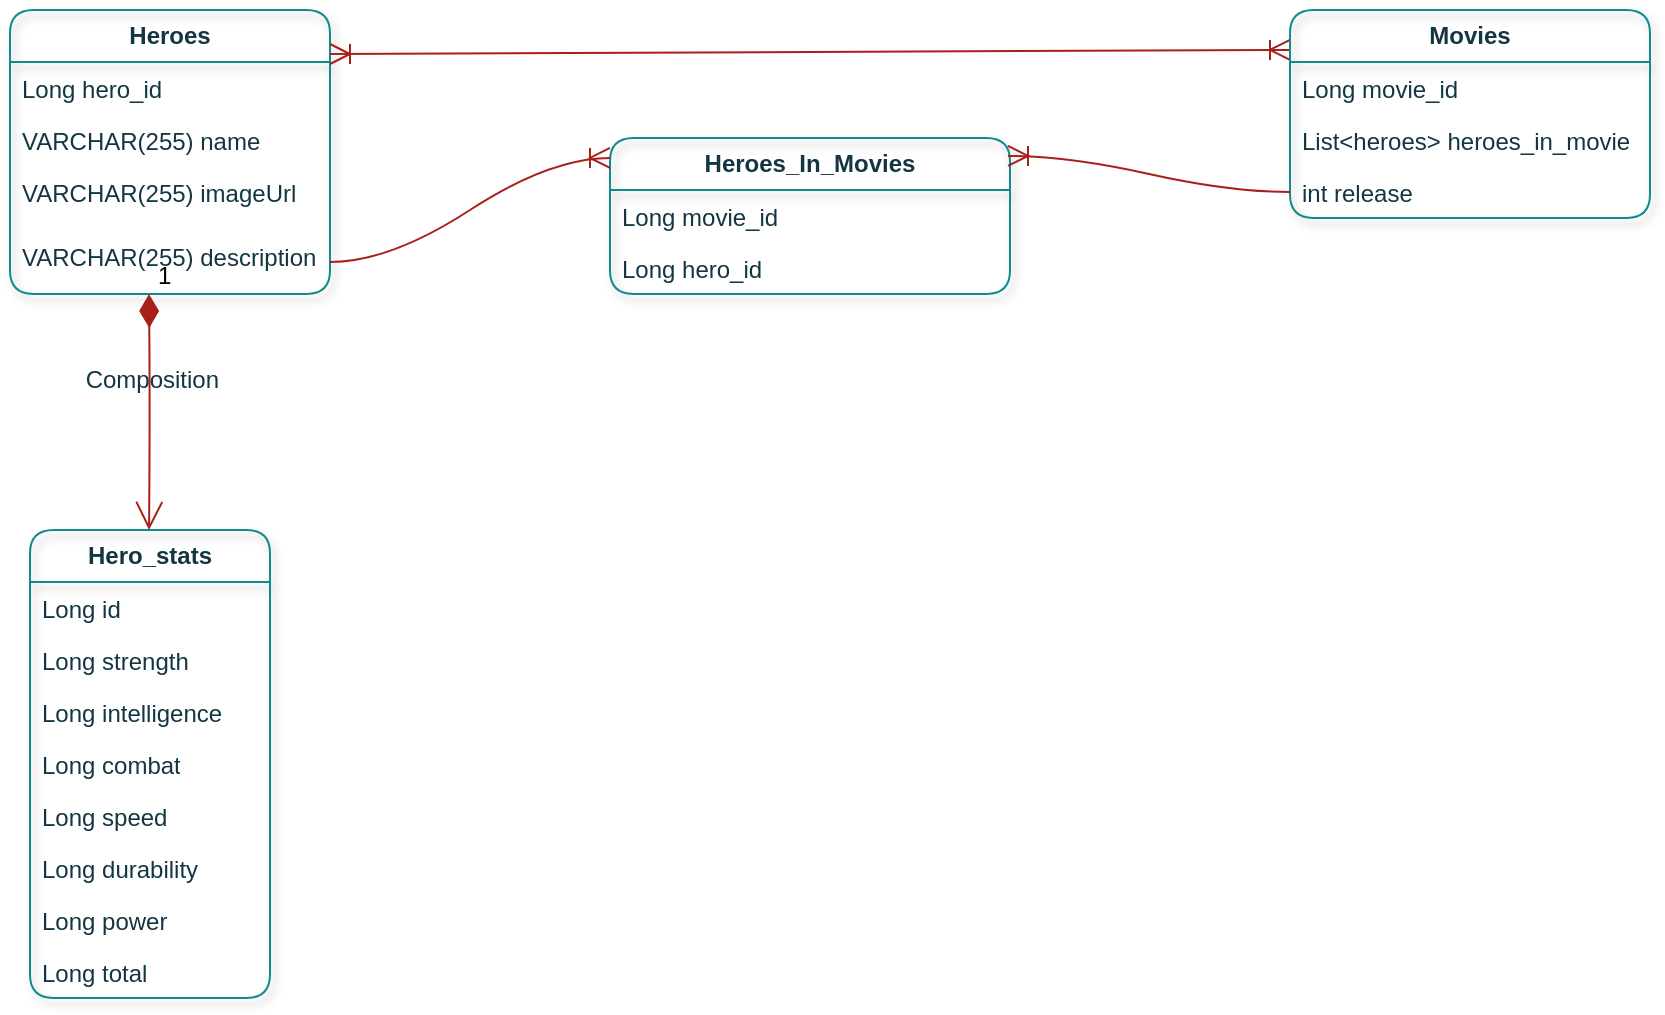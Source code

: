 <mxfile version="26.0.14">
  <diagram name="Page-1" id="GWwJeI0b-RRQrqDYT52z">
    <mxGraphModel dx="1834" dy="1188" grid="1" gridSize="10" guides="1" tooltips="1" connect="1" arrows="1" fold="1" page="0" pageScale="1" pageWidth="827" pageHeight="1169" math="0" shadow="0" adaptiveColors="auto">
      <root>
        <mxCell id="0" />
        <mxCell id="1" parent="0" />
        <mxCell id="VnYPEPrBsgzx5o1hpEIG-42" value="&lt;b&gt;Heroes_In_Movies&lt;/b&gt;" style="swimlane;fontStyle=0;childLayout=stackLayout;horizontal=1;startSize=26;fillColor=none;horizontalStack=0;resizeParent=1;resizeParentMax=0;resizeLast=0;collapsible=1;marginBottom=0;whiteSpace=wrap;html=1;labelBackgroundColor=none;strokeColor=#0F8B8D;fontColor=#143642;rounded=1;shadow=1;labelBorderColor=none;" vertex="1" parent="1">
          <mxGeometry x="-10" y="-236" width="200" height="78" as="geometry" />
        </mxCell>
        <mxCell id="VnYPEPrBsgzx5o1hpEIG-43" value="Long movie_id" style="text;strokeColor=none;fillColor=none;align=left;verticalAlign=top;spacingLeft=4;spacingRight=4;overflow=hidden;rotatable=0;points=[[0,0.5],[1,0.5]];portConstraint=eastwest;whiteSpace=wrap;html=1;labelBackgroundColor=none;fontColor=#143642;rounded=1;" vertex="1" parent="VnYPEPrBsgzx5o1hpEIG-42">
          <mxGeometry y="26" width="200" height="26" as="geometry" />
        </mxCell>
        <mxCell id="VnYPEPrBsgzx5o1hpEIG-46" value="Long hero_id" style="text;strokeColor=none;fillColor=none;align=left;verticalAlign=top;spacingLeft=4;spacingRight=4;overflow=hidden;rotatable=0;points=[[0,0.5],[1,0.5]];portConstraint=eastwest;whiteSpace=wrap;html=1;labelBackgroundColor=none;fontColor=#143642;rounded=1;" vertex="1" parent="VnYPEPrBsgzx5o1hpEIG-42">
          <mxGeometry y="52" width="200" height="26" as="geometry" />
        </mxCell>
        <mxCell id="VnYPEPrBsgzx5o1hpEIG-20" value="&lt;b&gt;Hero_stats&lt;/b&gt;" style="swimlane;fontStyle=0;childLayout=stackLayout;horizontal=1;startSize=26;fillColor=none;horizontalStack=0;resizeParent=1;resizeParentMax=0;resizeLast=0;collapsible=1;marginBottom=0;whiteSpace=wrap;html=1;labelBackgroundColor=none;strokeColor=#0F8B8D;fontColor=#143642;rounded=1;shadow=1;" vertex="1" parent="1">
          <mxGeometry x="-300" y="-40" width="120" height="234" as="geometry" />
        </mxCell>
        <mxCell id="VnYPEPrBsgzx5o1hpEIG-21" value="Long id" style="text;strokeColor=none;fillColor=none;align=left;verticalAlign=top;spacingLeft=4;spacingRight=4;overflow=hidden;rotatable=0;points=[[0,0.5],[1,0.5]];portConstraint=eastwest;whiteSpace=wrap;html=1;labelBackgroundColor=none;fontColor=#143642;rounded=1;" vertex="1" parent="VnYPEPrBsgzx5o1hpEIG-20">
          <mxGeometry y="26" width="120" height="26" as="geometry" />
        </mxCell>
        <mxCell id="VnYPEPrBsgzx5o1hpEIG-22" value="Long strength" style="text;strokeColor=none;fillColor=none;align=left;verticalAlign=top;spacingLeft=4;spacingRight=4;overflow=hidden;rotatable=0;points=[[0,0.5],[1,0.5]];portConstraint=eastwest;whiteSpace=wrap;html=1;labelBackgroundColor=none;fontColor=#143642;rounded=1;" vertex="1" parent="VnYPEPrBsgzx5o1hpEIG-20">
          <mxGeometry y="52" width="120" height="26" as="geometry" />
        </mxCell>
        <mxCell id="VnYPEPrBsgzx5o1hpEIG-24" value="Long intelligence" style="text;strokeColor=none;fillColor=none;align=left;verticalAlign=top;spacingLeft=4;spacingRight=4;overflow=hidden;rotatable=0;points=[[0,0.5],[1,0.5]];portConstraint=eastwest;whiteSpace=wrap;html=1;labelBackgroundColor=none;fontColor=#143642;rounded=1;" vertex="1" parent="VnYPEPrBsgzx5o1hpEIG-20">
          <mxGeometry y="78" width="120" height="26" as="geometry" />
        </mxCell>
        <mxCell id="VnYPEPrBsgzx5o1hpEIG-29" value="Long combat" style="text;strokeColor=none;fillColor=none;align=left;verticalAlign=top;spacingLeft=4;spacingRight=4;overflow=hidden;rotatable=0;points=[[0,0.5],[1,0.5]];portConstraint=eastwest;whiteSpace=wrap;html=1;labelBackgroundColor=none;fontColor=#143642;rounded=1;" vertex="1" parent="VnYPEPrBsgzx5o1hpEIG-20">
          <mxGeometry y="104" width="120" height="26" as="geometry" />
        </mxCell>
        <mxCell id="VnYPEPrBsgzx5o1hpEIG-26" value="Long speed" style="text;strokeColor=none;fillColor=none;align=left;verticalAlign=top;spacingLeft=4;spacingRight=4;overflow=hidden;rotatable=0;points=[[0,0.5],[1,0.5]];portConstraint=eastwest;whiteSpace=wrap;html=1;labelBackgroundColor=none;fontColor=#143642;rounded=1;" vertex="1" parent="VnYPEPrBsgzx5o1hpEIG-20">
          <mxGeometry y="130" width="120" height="26" as="geometry" />
        </mxCell>
        <mxCell id="VnYPEPrBsgzx5o1hpEIG-30" value="Long durability" style="text;strokeColor=none;fillColor=none;align=left;verticalAlign=top;spacingLeft=4;spacingRight=4;overflow=hidden;rotatable=0;points=[[0,0.5],[1,0.5]];portConstraint=eastwest;whiteSpace=wrap;html=1;labelBackgroundColor=none;fontColor=#143642;rounded=1;" vertex="1" parent="VnYPEPrBsgzx5o1hpEIG-20">
          <mxGeometry y="156" width="120" height="26" as="geometry" />
        </mxCell>
        <mxCell id="VnYPEPrBsgzx5o1hpEIG-23" value="Long power" style="text;strokeColor=none;fillColor=none;align=left;verticalAlign=top;spacingLeft=4;spacingRight=4;overflow=hidden;rotatable=0;points=[[0,0.5],[1,0.5]];portConstraint=eastwest;whiteSpace=wrap;html=1;labelBackgroundColor=none;fontColor=#143642;rounded=1;" vertex="1" parent="VnYPEPrBsgzx5o1hpEIG-20">
          <mxGeometry y="182" width="120" height="26" as="geometry" />
        </mxCell>
        <mxCell id="VnYPEPrBsgzx5o1hpEIG-31" value="Long total" style="text;strokeColor=none;fillColor=none;align=left;verticalAlign=top;spacingLeft=4;spacingRight=4;overflow=hidden;rotatable=0;points=[[0,0.5],[1,0.5]];portConstraint=eastwest;whiteSpace=wrap;html=1;labelBackgroundColor=none;fontColor=#143642;rounded=1;" vertex="1" parent="VnYPEPrBsgzx5o1hpEIG-20">
          <mxGeometry y="208" width="120" height="26" as="geometry" />
        </mxCell>
        <mxCell id="VnYPEPrBsgzx5o1hpEIG-15" value="&lt;b&gt;Heroes&lt;/b&gt;" style="swimlane;fontStyle=0;childLayout=stackLayout;horizontal=1;startSize=26;fillColor=none;horizontalStack=0;resizeParent=1;resizeParentMax=0;resizeLast=0;collapsible=1;marginBottom=0;whiteSpace=wrap;html=1;labelBackgroundColor=none;strokeColor=#0F8B8D;fontColor=#143642;rounded=1;shadow=1;" vertex="1" parent="1">
          <mxGeometry x="-310" y="-300" width="160" height="142" as="geometry" />
        </mxCell>
        <mxCell id="VnYPEPrBsgzx5o1hpEIG-16" value="Long hero_id" style="text;strokeColor=none;fillColor=none;align=left;verticalAlign=top;spacingLeft=4;spacingRight=4;overflow=hidden;rotatable=0;points=[[0,0.5],[1,0.5]];portConstraint=eastwest;whiteSpace=wrap;html=1;labelBackgroundColor=none;fontColor=#143642;rounded=1;" vertex="1" parent="VnYPEPrBsgzx5o1hpEIG-15">
          <mxGeometry y="26" width="160" height="26" as="geometry" />
        </mxCell>
        <mxCell id="VnYPEPrBsgzx5o1hpEIG-17" value="VARCHAR(255) name" style="text;strokeColor=none;fillColor=none;align=left;verticalAlign=top;spacingLeft=4;spacingRight=4;overflow=hidden;rotatable=0;points=[[0,0.5],[1,0.5]];portConstraint=eastwest;whiteSpace=wrap;html=1;labelBackgroundColor=none;fontColor=#143642;rounded=1;" vertex="1" parent="VnYPEPrBsgzx5o1hpEIG-15">
          <mxGeometry y="52" width="160" height="26" as="geometry" />
        </mxCell>
        <mxCell id="VnYPEPrBsgzx5o1hpEIG-18" value="VARCHAR(255) imageUrl" style="text;strokeColor=none;fillColor=none;align=left;verticalAlign=top;spacingLeft=4;spacingRight=4;overflow=hidden;rotatable=0;points=[[0,0.5],[1,0.5]];portConstraint=eastwest;whiteSpace=wrap;html=1;labelBackgroundColor=none;fontColor=#143642;rounded=1;" vertex="1" parent="VnYPEPrBsgzx5o1hpEIG-15">
          <mxGeometry y="78" width="160" height="32" as="geometry" />
        </mxCell>
        <mxCell id="VnYPEPrBsgzx5o1hpEIG-19" value="VARCHAR(255) description" style="text;strokeColor=none;fillColor=none;align=left;verticalAlign=top;spacingLeft=4;spacingRight=4;overflow=hidden;rotatable=0;points=[[0,0.5],[1,0.5]];portConstraint=eastwest;whiteSpace=wrap;html=1;labelBackgroundColor=none;fontColor=#143642;rounded=1;" vertex="1" parent="VnYPEPrBsgzx5o1hpEIG-15">
          <mxGeometry y="110" width="160" height="32" as="geometry" />
        </mxCell>
        <mxCell id="VnYPEPrBsgzx5o1hpEIG-41" value="" style="edgeStyle=entityRelationEdgeStyle;fontSize=12;html=1;endArrow=ERoneToMany;startArrow=ERoneToMany;rounded=1;startSize=8;endSize=8;curved=1;entryX=0;entryY=0.192;entryDx=0;entryDy=0;entryPerimeter=0;labelBackgroundColor=none;strokeColor=#A8201A;fontColor=default;" edge="1" parent="1" target="VnYPEPrBsgzx5o1hpEIG-33">
          <mxGeometry width="100" height="100" relative="1" as="geometry">
            <mxPoint x="-150" y="-278" as="sourcePoint" />
            <mxPoint x="160.0" y="-280" as="targetPoint" />
            <Array as="points">
              <mxPoint x="-40" y="-270.99" />
              <mxPoint x="-40" y="-270.99" />
              <mxPoint x="-32.08" y="-286.99" />
              <mxPoint x="-52.08" y="-256.99" />
              <mxPoint x="150" y="-280.99" />
              <mxPoint x="-72.08" y="-156.99" />
              <mxPoint x="-62.08" y="-176.99" />
              <mxPoint x="-52.08" y="-176.99" />
            </Array>
          </mxGeometry>
        </mxCell>
        <mxCell id="VnYPEPrBsgzx5o1hpEIG-33" value="&lt;b&gt;Movies&lt;/b&gt;" style="swimlane;fontStyle=0;childLayout=stackLayout;horizontal=1;startSize=26;fillColor=none;horizontalStack=0;resizeParent=1;resizeParentMax=0;resizeLast=0;collapsible=1;marginBottom=0;whiteSpace=wrap;html=1;labelBackgroundColor=none;strokeColor=#0F8B8D;fontColor=#143642;rounded=1;shadow=1;" vertex="1" parent="1">
          <mxGeometry x="330" y="-300" width="180" height="104" as="geometry" />
        </mxCell>
        <mxCell id="VnYPEPrBsgzx5o1hpEIG-34" value="Long movie_id" style="text;strokeColor=none;fillColor=none;align=left;verticalAlign=top;spacingLeft=4;spacingRight=4;overflow=hidden;rotatable=0;points=[[0,0.5],[1,0.5]];portConstraint=eastwest;whiteSpace=wrap;html=1;labelBackgroundColor=none;fontColor=#143642;rounded=1;" vertex="1" parent="VnYPEPrBsgzx5o1hpEIG-33">
          <mxGeometry y="26" width="180" height="26" as="geometry" />
        </mxCell>
        <mxCell id="VnYPEPrBsgzx5o1hpEIG-37" value="List&amp;lt;heroes&amp;gt; heroes_in_movie" style="text;strokeColor=none;fillColor=none;align=left;verticalAlign=top;spacingLeft=4;spacingRight=4;overflow=hidden;rotatable=0;points=[[0,0.5],[1,0.5]];portConstraint=eastwest;whiteSpace=wrap;html=1;labelBackgroundColor=none;fontColor=#143642;rounded=1;" vertex="1" parent="VnYPEPrBsgzx5o1hpEIG-33">
          <mxGeometry y="52" width="180" height="26" as="geometry" />
        </mxCell>
        <mxCell id="VnYPEPrBsgzx5o1hpEIG-38" value="int release" style="text;strokeColor=none;fillColor=none;align=left;verticalAlign=top;spacingLeft=4;spacingRight=4;overflow=hidden;rotatable=0;points=[[0,0.5],[1,0.5]];portConstraint=eastwest;whiteSpace=wrap;html=1;labelBackgroundColor=none;fontColor=#143642;rounded=1;" vertex="1" parent="VnYPEPrBsgzx5o1hpEIG-33">
          <mxGeometry y="78" width="180" height="26" as="geometry" />
        </mxCell>
        <mxCell id="VnYPEPrBsgzx5o1hpEIG-47" value="" style="edgeStyle=entityRelationEdgeStyle;fontSize=12;html=1;endArrow=ERoneToMany;rounded=1;startSize=8;endSize=8;curved=1;entryX=0;entryY=0.128;entryDx=0;entryDy=0;entryPerimeter=0;exitX=1;exitY=0.5;exitDx=0;exitDy=0;labelBackgroundColor=none;strokeColor=#A8201A;fontColor=default;" edge="1" parent="1" source="VnYPEPrBsgzx5o1hpEIG-19" target="VnYPEPrBsgzx5o1hpEIG-42">
          <mxGeometry width="100" height="100" relative="1" as="geometry">
            <mxPoint x="-150" y="-50" as="sourcePoint" />
            <mxPoint x="-50" y="-150" as="targetPoint" />
          </mxGeometry>
        </mxCell>
        <mxCell id="VnYPEPrBsgzx5o1hpEIG-52" value="1" style="endArrow=open;html=1;endSize=12;startArrow=diamondThin;startSize=14;startFill=1;edgeStyle=orthogonalEdgeStyle;align=left;verticalAlign=bottom;rounded=1;fontSize=12;curved=1;entryX=0.496;entryY=0;entryDx=0;entryDy=0;entryPerimeter=0;labelBackgroundColor=none;strokeColor=#A8201A;fontColor=default;" edge="1" parent="1" target="VnYPEPrBsgzx5o1hpEIG-20">
          <mxGeometry x="-1" y="3" relative="1" as="geometry">
            <mxPoint x="-240.5" y="-158" as="sourcePoint" />
            <mxPoint x="-240.5" y="-48" as="targetPoint" />
          </mxGeometry>
        </mxCell>
        <mxCell id="VnYPEPrBsgzx5o1hpEIG-57" value="&amp;nbsp; &amp;nbsp; Composition" style="edgeLabel;html=1;align=center;verticalAlign=middle;resizable=0;points=[];fontSize=12;labelBackgroundColor=none;fontColor=#143642;rounded=1;" vertex="1" connectable="0" parent="VnYPEPrBsgzx5o1hpEIG-52">
          <mxGeometry x="-0.276" y="-6" relative="1" as="geometry">
            <mxPoint as="offset" />
          </mxGeometry>
        </mxCell>
        <mxCell id="VnYPEPrBsgzx5o1hpEIG-56" value="" style="edgeStyle=entityRelationEdgeStyle;fontSize=12;html=1;endArrow=ERoneToMany;rounded=1;startSize=8;endSize=8;curved=1;entryX=0.995;entryY=0.115;entryDx=0;entryDy=0;entryPerimeter=0;exitX=0;exitY=0.5;exitDx=0;exitDy=0;labelBackgroundColor=none;strokeColor=#A8201A;fontColor=default;" edge="1" parent="1" source="VnYPEPrBsgzx5o1hpEIG-38" target="VnYPEPrBsgzx5o1hpEIG-42">
          <mxGeometry width="100" height="100" relative="1" as="geometry">
            <mxPoint x="200" y="40" as="sourcePoint" />
            <mxPoint x="300" y="-60" as="targetPoint" />
            <Array as="points">
              <mxPoint x="320" y="-200" />
            </Array>
          </mxGeometry>
        </mxCell>
      </root>
    </mxGraphModel>
  </diagram>
</mxfile>
